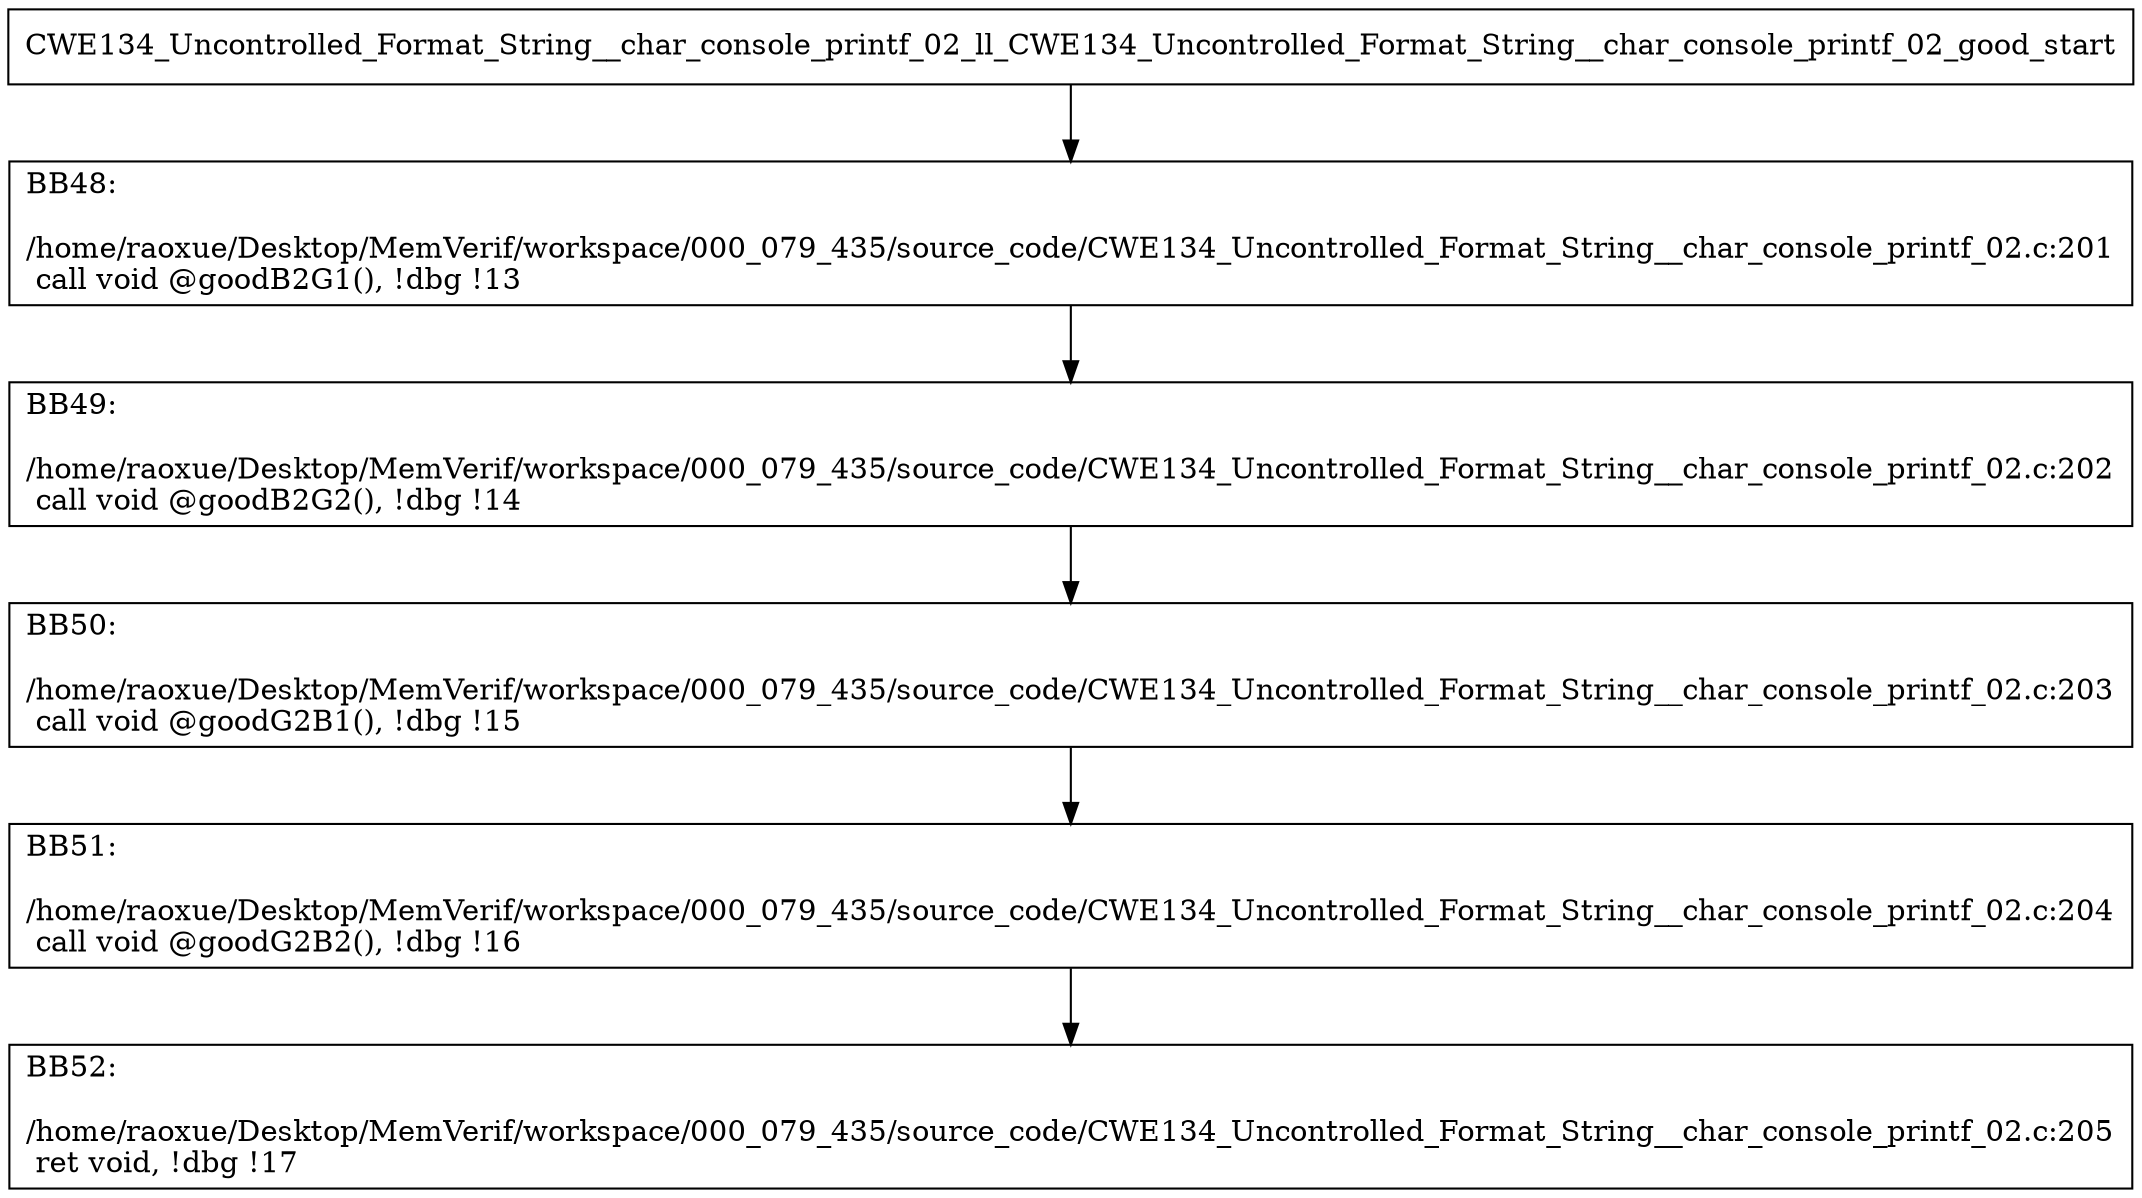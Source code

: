 digraph "CFG for'CWE134_Uncontrolled_Format_String__char_console_printf_02_ll_CWE134_Uncontrolled_Format_String__char_console_printf_02_good' function" {
	BBCWE134_Uncontrolled_Format_String__char_console_printf_02_ll_CWE134_Uncontrolled_Format_String__char_console_printf_02_good_start[shape=record,label="{CWE134_Uncontrolled_Format_String__char_console_printf_02_ll_CWE134_Uncontrolled_Format_String__char_console_printf_02_good_start}"];
	BBCWE134_Uncontrolled_Format_String__char_console_printf_02_ll_CWE134_Uncontrolled_Format_String__char_console_printf_02_good_start-> CWE134_Uncontrolled_Format_String__char_console_printf_02_ll_CWE134_Uncontrolled_Format_String__char_console_printf_02_goodBB48;
	CWE134_Uncontrolled_Format_String__char_console_printf_02_ll_CWE134_Uncontrolled_Format_String__char_console_printf_02_goodBB48 [shape=record, label="{BB48:\l\l/home/raoxue/Desktop/MemVerif/workspace/000_079_435/source_code/CWE134_Uncontrolled_Format_String__char_console_printf_02.c:201\l
  call void @goodB2G1(), !dbg !13\l
}"];
	CWE134_Uncontrolled_Format_String__char_console_printf_02_ll_CWE134_Uncontrolled_Format_String__char_console_printf_02_goodBB48-> CWE134_Uncontrolled_Format_String__char_console_printf_02_ll_CWE134_Uncontrolled_Format_String__char_console_printf_02_goodBB49;
	CWE134_Uncontrolled_Format_String__char_console_printf_02_ll_CWE134_Uncontrolled_Format_String__char_console_printf_02_goodBB49 [shape=record, label="{BB49:\l\l/home/raoxue/Desktop/MemVerif/workspace/000_079_435/source_code/CWE134_Uncontrolled_Format_String__char_console_printf_02.c:202\l
  call void @goodB2G2(), !dbg !14\l
}"];
	CWE134_Uncontrolled_Format_String__char_console_printf_02_ll_CWE134_Uncontrolled_Format_String__char_console_printf_02_goodBB49-> CWE134_Uncontrolled_Format_String__char_console_printf_02_ll_CWE134_Uncontrolled_Format_String__char_console_printf_02_goodBB50;
	CWE134_Uncontrolled_Format_String__char_console_printf_02_ll_CWE134_Uncontrolled_Format_String__char_console_printf_02_goodBB50 [shape=record, label="{BB50:\l\l/home/raoxue/Desktop/MemVerif/workspace/000_079_435/source_code/CWE134_Uncontrolled_Format_String__char_console_printf_02.c:203\l
  call void @goodG2B1(), !dbg !15\l
}"];
	CWE134_Uncontrolled_Format_String__char_console_printf_02_ll_CWE134_Uncontrolled_Format_String__char_console_printf_02_goodBB50-> CWE134_Uncontrolled_Format_String__char_console_printf_02_ll_CWE134_Uncontrolled_Format_String__char_console_printf_02_goodBB51;
	CWE134_Uncontrolled_Format_String__char_console_printf_02_ll_CWE134_Uncontrolled_Format_String__char_console_printf_02_goodBB51 [shape=record, label="{BB51:\l\l/home/raoxue/Desktop/MemVerif/workspace/000_079_435/source_code/CWE134_Uncontrolled_Format_String__char_console_printf_02.c:204\l
  call void @goodG2B2(), !dbg !16\l
}"];
	CWE134_Uncontrolled_Format_String__char_console_printf_02_ll_CWE134_Uncontrolled_Format_String__char_console_printf_02_goodBB51-> CWE134_Uncontrolled_Format_String__char_console_printf_02_ll_CWE134_Uncontrolled_Format_String__char_console_printf_02_goodBB52;
	CWE134_Uncontrolled_Format_String__char_console_printf_02_ll_CWE134_Uncontrolled_Format_String__char_console_printf_02_goodBB52 [shape=record, label="{BB52:\l\l/home/raoxue/Desktop/MemVerif/workspace/000_079_435/source_code/CWE134_Uncontrolled_Format_String__char_console_printf_02.c:205\l
  ret void, !dbg !17\l
}"];
}
